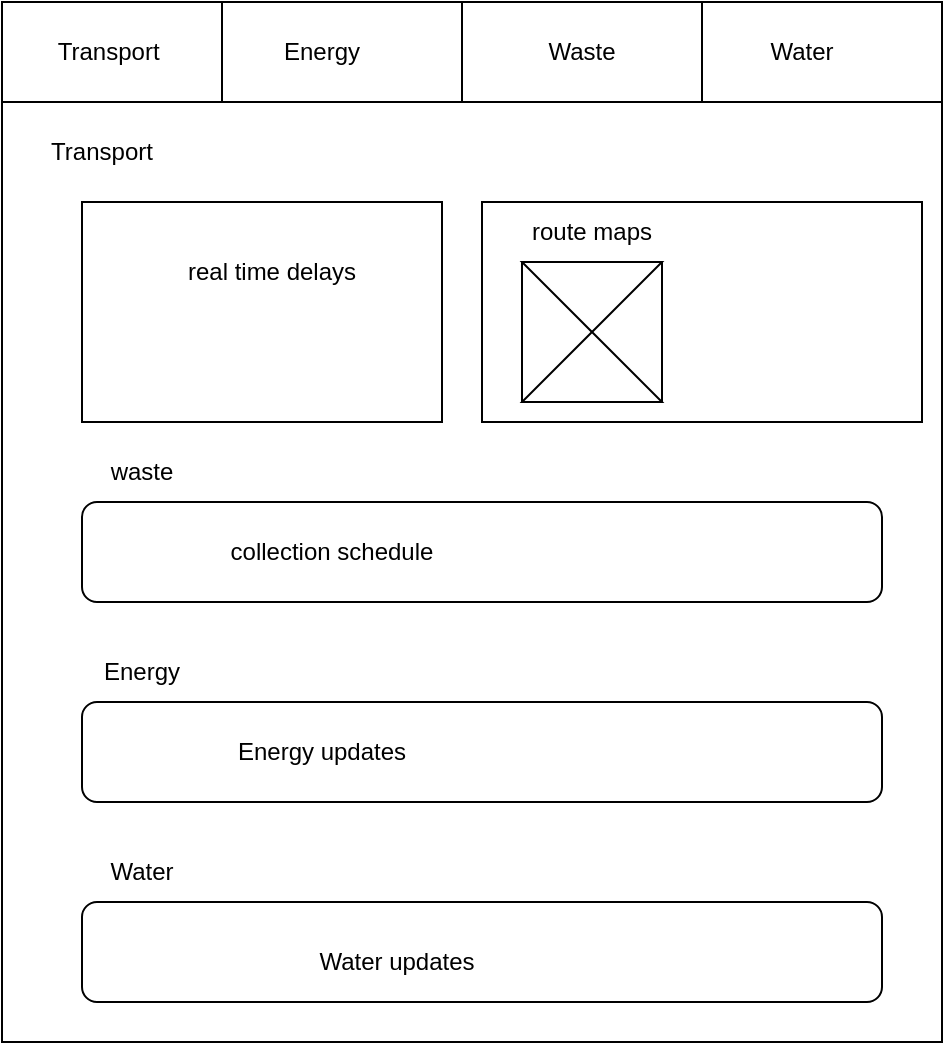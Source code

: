 <mxfile version="20.8.16" type="device"><diagram name="Page-1" id="sgZKfu71KvI1qnwk4wwx"><mxGraphModel dx="864" dy="516" grid="1" gridSize="10" guides="1" tooltips="1" connect="1" arrows="1" fold="1" page="1" pageScale="1" pageWidth="850" pageHeight="1100" math="0" shadow="0"><root><mxCell id="0"/><mxCell id="1" parent="0"/><mxCell id="7GkiVB0eWuUl3lvopv_I-1" value="" style="rounded=0;whiteSpace=wrap;html=1;" vertex="1" parent="1"><mxGeometry x="260" y="70" width="470" height="520" as="geometry"/></mxCell><mxCell id="7GkiVB0eWuUl3lvopv_I-2" value="" style="rounded=0;whiteSpace=wrap;html=1;" vertex="1" parent="1"><mxGeometry x="260" y="70" width="110" height="50" as="geometry"/></mxCell><mxCell id="7GkiVB0eWuUl3lvopv_I-3" value="" style="rounded=0;whiteSpace=wrap;html=1;" vertex="1" parent="1"><mxGeometry x="370" y="70" width="120" height="50" as="geometry"/></mxCell><mxCell id="7GkiVB0eWuUl3lvopv_I-4" value="" style="rounded=0;whiteSpace=wrap;html=1;" vertex="1" parent="1"><mxGeometry x="490" y="70" width="120" height="50" as="geometry"/></mxCell><mxCell id="7GkiVB0eWuUl3lvopv_I-5" value="" style="rounded=0;whiteSpace=wrap;html=1;" vertex="1" parent="1"><mxGeometry x="610" y="70" width="120" height="50" as="geometry"/></mxCell><mxCell id="7GkiVB0eWuUl3lvopv_I-6" value="" style="rounded=0;whiteSpace=wrap;html=1;" vertex="1" parent="1"><mxGeometry x="300" y="170" width="180" height="110" as="geometry"/></mxCell><mxCell id="7GkiVB0eWuUl3lvopv_I-7" value="" style="rounded=0;whiteSpace=wrap;html=1;" vertex="1" parent="1"><mxGeometry x="500" y="170" width="220" height="110" as="geometry"/></mxCell><mxCell id="7GkiVB0eWuUl3lvopv_I-9" value="" style="whiteSpace=wrap;html=1;aspect=fixed;" vertex="1" parent="1"><mxGeometry x="520" y="200" width="70" height="70" as="geometry"/></mxCell><mxCell id="7GkiVB0eWuUl3lvopv_I-10" value="" style="shape=collate;whiteSpace=wrap;html=1;" vertex="1" parent="1"><mxGeometry x="520" y="200" width="70" height="70" as="geometry"/></mxCell><mxCell id="7GkiVB0eWuUl3lvopv_I-11" value="route maps" style="text;html=1;strokeColor=none;fillColor=none;align=center;verticalAlign=middle;whiteSpace=wrap;rounded=0;" vertex="1" parent="1"><mxGeometry x="520" y="170" width="70" height="30" as="geometry"/></mxCell><mxCell id="7GkiVB0eWuUl3lvopv_I-12" value="real time delays" style="text;html=1;strokeColor=none;fillColor=none;align=center;verticalAlign=middle;whiteSpace=wrap;rounded=0;" vertex="1" parent="1"><mxGeometry x="330" y="190" width="130" height="30" as="geometry"/></mxCell><mxCell id="7GkiVB0eWuUl3lvopv_I-13" value="Transport" style="text;html=1;strokeColor=none;fillColor=none;align=center;verticalAlign=middle;whiteSpace=wrap;rounded=0;" vertex="1" parent="1"><mxGeometry x="280" y="130" width="60" height="30" as="geometry"/></mxCell><mxCell id="7GkiVB0eWuUl3lvopv_I-14" value="Transport&amp;nbsp;" style="text;html=1;strokeColor=none;fillColor=none;align=center;verticalAlign=middle;whiteSpace=wrap;rounded=0;" vertex="1" parent="1"><mxGeometry x="285" y="80" width="60" height="30" as="geometry"/></mxCell><mxCell id="7GkiVB0eWuUl3lvopv_I-15" value="Energy" style="text;html=1;strokeColor=none;fillColor=none;align=center;verticalAlign=middle;whiteSpace=wrap;rounded=0;" vertex="1" parent="1"><mxGeometry x="390" y="80" width="60" height="30" as="geometry"/></mxCell><mxCell id="7GkiVB0eWuUl3lvopv_I-16" value="Waste" style="text;html=1;strokeColor=none;fillColor=none;align=center;verticalAlign=middle;whiteSpace=wrap;rounded=0;" vertex="1" parent="1"><mxGeometry x="520" y="80" width="60" height="30" as="geometry"/></mxCell><mxCell id="7GkiVB0eWuUl3lvopv_I-17" value="Water" style="text;html=1;strokeColor=none;fillColor=none;align=center;verticalAlign=middle;whiteSpace=wrap;rounded=0;" vertex="1" parent="1"><mxGeometry x="630" y="80" width="60" height="30" as="geometry"/></mxCell><mxCell id="7GkiVB0eWuUl3lvopv_I-18" value="" style="rounded=1;whiteSpace=wrap;html=1;" vertex="1" parent="1"><mxGeometry x="300" y="320" width="400" height="50" as="geometry"/></mxCell><mxCell id="7GkiVB0eWuUl3lvopv_I-19" value="" style="rounded=1;whiteSpace=wrap;html=1;" vertex="1" parent="1"><mxGeometry x="300" y="520" width="400" height="50" as="geometry"/></mxCell><mxCell id="7GkiVB0eWuUl3lvopv_I-20" value="" style="rounded=1;whiteSpace=wrap;html=1;" vertex="1" parent="1"><mxGeometry x="300" y="420" width="400" height="50" as="geometry"/></mxCell><mxCell id="7GkiVB0eWuUl3lvopv_I-21" value="waste" style="text;html=1;strokeColor=none;fillColor=none;align=center;verticalAlign=middle;whiteSpace=wrap;rounded=0;" vertex="1" parent="1"><mxGeometry x="300" y="290" width="60" height="30" as="geometry"/></mxCell><mxCell id="7GkiVB0eWuUl3lvopv_I-22" value="Energy" style="text;html=1;strokeColor=none;fillColor=none;align=center;verticalAlign=middle;whiteSpace=wrap;rounded=0;" vertex="1" parent="1"><mxGeometry x="300" y="390" width="60" height="30" as="geometry"/></mxCell><mxCell id="7GkiVB0eWuUl3lvopv_I-23" value="Water" style="text;html=1;strokeColor=none;fillColor=none;align=center;verticalAlign=middle;whiteSpace=wrap;rounded=0;" vertex="1" parent="1"><mxGeometry x="300" y="490" width="60" height="30" as="geometry"/></mxCell><mxCell id="7GkiVB0eWuUl3lvopv_I-24" value="collection schedule" style="text;html=1;strokeColor=none;fillColor=none;align=center;verticalAlign=middle;whiteSpace=wrap;rounded=0;" vertex="1" parent="1"><mxGeometry x="340" y="330" width="170" height="30" as="geometry"/></mxCell><mxCell id="7GkiVB0eWuUl3lvopv_I-25" value="Energy updates" style="text;html=1;strokeColor=none;fillColor=none;align=center;verticalAlign=middle;whiteSpace=wrap;rounded=0;" vertex="1" parent="1"><mxGeometry x="320" y="430" width="200" height="30" as="geometry"/></mxCell><mxCell id="7GkiVB0eWuUl3lvopv_I-26" value="Water updates" style="text;html=1;strokeColor=none;fillColor=none;align=center;verticalAlign=middle;whiteSpace=wrap;rounded=0;" vertex="1" parent="1"><mxGeometry x="345" y="535" width="225" height="30" as="geometry"/></mxCell></root></mxGraphModel></diagram></mxfile>